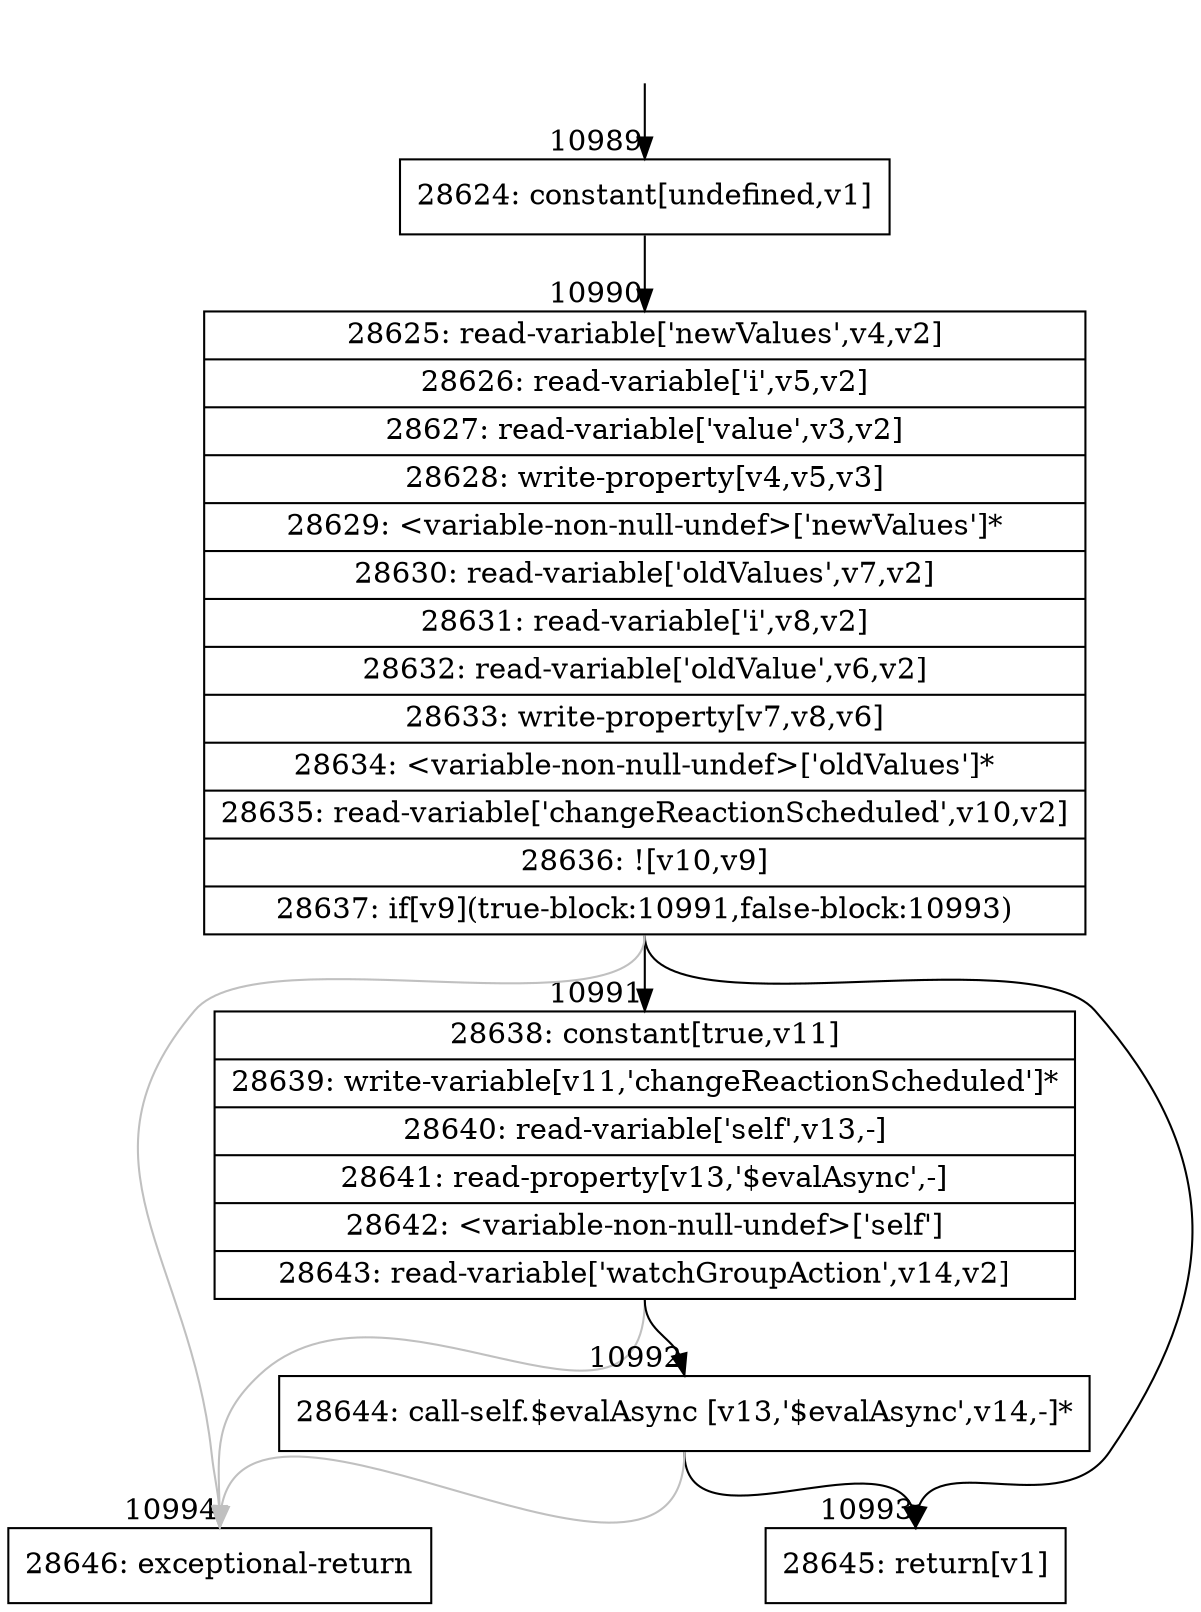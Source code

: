 digraph {
rankdir="TD"
BB_entry857[shape=none,label=""];
BB_entry857 -> BB10989 [tailport=s, headport=n, headlabel="    10989"]
BB10989 [shape=record label="{28624: constant[undefined,v1]}" ] 
BB10989 -> BB10990 [tailport=s, headport=n, headlabel="      10990"]
BB10990 [shape=record label="{28625: read-variable['newValues',v4,v2]|28626: read-variable['i',v5,v2]|28627: read-variable['value',v3,v2]|28628: write-property[v4,v5,v3]|28629: \<variable-non-null-undef\>['newValues']*|28630: read-variable['oldValues',v7,v2]|28631: read-variable['i',v8,v2]|28632: read-variable['oldValue',v6,v2]|28633: write-property[v7,v8,v6]|28634: \<variable-non-null-undef\>['oldValues']*|28635: read-variable['changeReactionScheduled',v10,v2]|28636: ![v10,v9]|28637: if[v9](true-block:10991,false-block:10993)}" ] 
BB10990 -> BB10991 [tailport=s, headport=n, headlabel="      10991"]
BB10990 -> BB10993 [tailport=s, headport=n, headlabel="      10993"]
BB10990 -> BB10994 [tailport=s, headport=n, color=gray, headlabel="      10994"]
BB10991 [shape=record label="{28638: constant[true,v11]|28639: write-variable[v11,'changeReactionScheduled']*|28640: read-variable['self',v13,-]|28641: read-property[v13,'$evalAsync',-]|28642: \<variable-non-null-undef\>['self']|28643: read-variable['watchGroupAction',v14,v2]}" ] 
BB10991 -> BB10992 [tailport=s, headport=n, headlabel="      10992"]
BB10991 -> BB10994 [tailport=s, headport=n, color=gray]
BB10992 [shape=record label="{28644: call-self.$evalAsync [v13,'$evalAsync',v14,-]*}" ] 
BB10992 -> BB10993 [tailport=s, headport=n]
BB10992 -> BB10994 [tailport=s, headport=n, color=gray]
BB10993 [shape=record label="{28645: return[v1]}" ] 
BB10994 [shape=record label="{28646: exceptional-return}" ] 
//#$~ 15367
}
